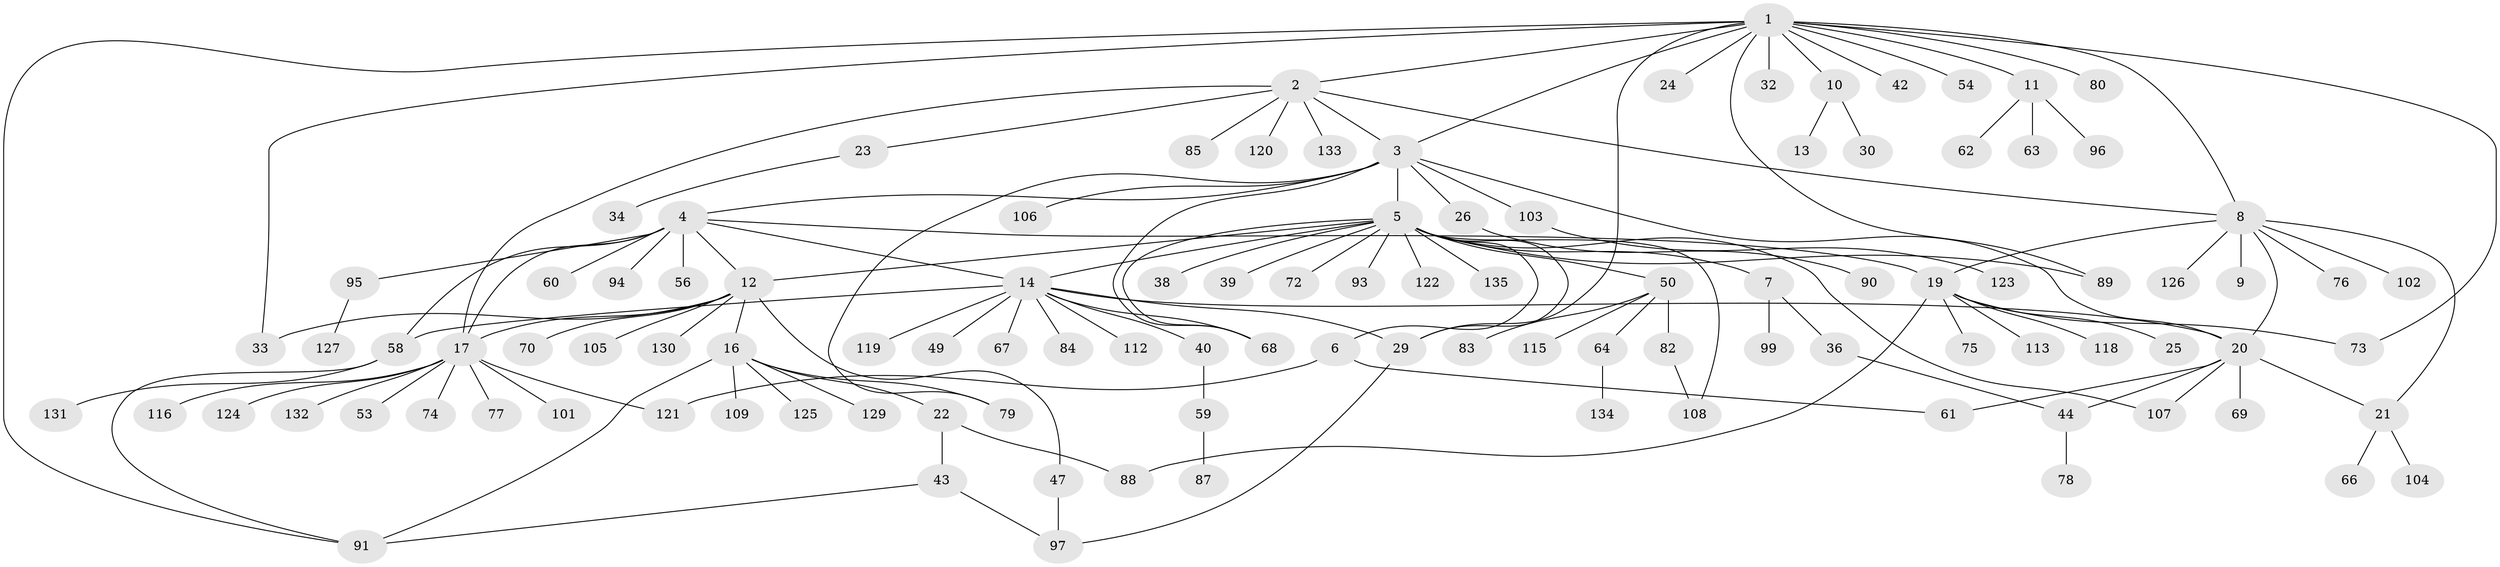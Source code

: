 // original degree distribution, {15: 0.007352941176470588, 4: 0.03676470588235294, 11: 0.022058823529411766, 13: 0.007352941176470588, 3: 0.1323529411764706, 9: 0.007352941176470588, 1: 0.5367647058823529, 10: 0.007352941176470588, 2: 0.17647058823529413, 8: 0.014705882352941176, 7: 0.022058823529411766, 5: 0.014705882352941176, 6: 0.014705882352941176}
// Generated by graph-tools (version 1.1) at 2025/11/02/27/25 16:11:15]
// undirected, 108 vertices, 137 edges
graph export_dot {
graph [start="1"]
  node [color=gray90,style=filled];
  1 [super="+46"];
  2 [super="+51"];
  3 [super="+18"];
  4 [super="+117"];
  5 [super="+37"];
  6;
  7;
  8 [super="+15"];
  9;
  10 [super="+52"];
  11 [super="+28"];
  12 [super="+41"];
  13;
  14 [super="+45"];
  16 [super="+114"];
  17 [super="+31"];
  19 [super="+111"];
  20 [super="+57"];
  21 [super="+55"];
  22;
  23 [super="+27"];
  24 [super="+128"];
  25;
  26 [super="+35"];
  29 [super="+48"];
  30;
  32;
  33 [super="+81"];
  34;
  36;
  38;
  39;
  40;
  42;
  43 [super="+92"];
  44;
  47;
  49;
  50 [super="+65"];
  53 [super="+98"];
  54;
  56;
  58 [super="+71"];
  59;
  60;
  61 [super="+86"];
  62;
  63;
  64;
  66;
  67;
  68 [super="+110"];
  69;
  70;
  72;
  73;
  74;
  75;
  76;
  77;
  78 [super="+136"];
  79;
  80;
  82;
  83;
  84;
  85;
  87;
  88;
  89;
  90;
  91 [super="+100"];
  93;
  94;
  95;
  96;
  97;
  99;
  101;
  102;
  103;
  104;
  105;
  106;
  107;
  108;
  109;
  112;
  113;
  115;
  116;
  118;
  119;
  120;
  121;
  122;
  123;
  124;
  125;
  126;
  127;
  129;
  130;
  131;
  132;
  133;
  134;
  135;
  1 -- 2;
  1 -- 3;
  1 -- 8;
  1 -- 10;
  1 -- 11;
  1 -- 24;
  1 -- 29;
  1 -- 32;
  1 -- 33;
  1 -- 42;
  1 -- 54;
  1 -- 73;
  1 -- 89;
  1 -- 91;
  1 -- 80;
  2 -- 8;
  2 -- 23;
  2 -- 17;
  2 -- 3;
  2 -- 85;
  2 -- 133;
  2 -- 120;
  3 -- 4;
  3 -- 5;
  3 -- 20;
  3 -- 26;
  3 -- 68;
  3 -- 79;
  3 -- 103;
  3 -- 106;
  4 -- 12;
  4 -- 14;
  4 -- 17;
  4 -- 19;
  4 -- 56;
  4 -- 58;
  4 -- 60;
  4 -- 94;
  4 -- 95;
  5 -- 6;
  5 -- 7;
  5 -- 12 [weight=2];
  5 -- 38;
  5 -- 68;
  5 -- 72;
  5 -- 93;
  5 -- 107;
  5 -- 108;
  5 -- 122;
  5 -- 50;
  5 -- 39;
  5 -- 135;
  5 -- 89;
  5 -- 29;
  5 -- 14;
  6 -- 61;
  6 -- 121;
  7 -- 36;
  7 -- 99;
  8 -- 9;
  8 -- 21;
  8 -- 76;
  8 -- 102;
  8 -- 126;
  8 -- 20;
  8 -- 19;
  10 -- 13;
  10 -- 30;
  11 -- 63;
  11 -- 96;
  11 -- 62;
  12 -- 16;
  12 -- 33;
  12 -- 47;
  12 -- 105;
  12 -- 130;
  12 -- 17;
  12 -- 70;
  14 -- 29;
  14 -- 40;
  14 -- 49;
  14 -- 67;
  14 -- 84;
  14 -- 112;
  14 -- 119;
  14 -- 58;
  14 -- 20;
  14 -- 68;
  16 -- 22;
  16 -- 79;
  16 -- 91;
  16 -- 109;
  16 -- 125;
  16 -- 129;
  17 -- 53;
  17 -- 74;
  17 -- 77;
  17 -- 116;
  17 -- 132;
  17 -- 124;
  17 -- 101;
  17 -- 121;
  19 -- 25;
  19 -- 73;
  19 -- 75;
  19 -- 88;
  19 -- 113;
  19 -- 118;
  20 -- 107;
  20 -- 61;
  20 -- 69;
  20 -- 44;
  20 -- 21;
  21 -- 104;
  21 -- 66;
  22 -- 43;
  22 -- 88;
  23 -- 34;
  26 -- 90;
  29 -- 97;
  36 -- 44;
  40 -- 59;
  43 -- 97;
  43 -- 91;
  44 -- 78;
  47 -- 97;
  50 -- 64;
  50 -- 82;
  50 -- 83;
  50 -- 115;
  58 -- 131 [weight=2];
  58 -- 91;
  59 -- 87;
  64 -- 134;
  82 -- 108;
  95 -- 127;
  103 -- 123;
}
